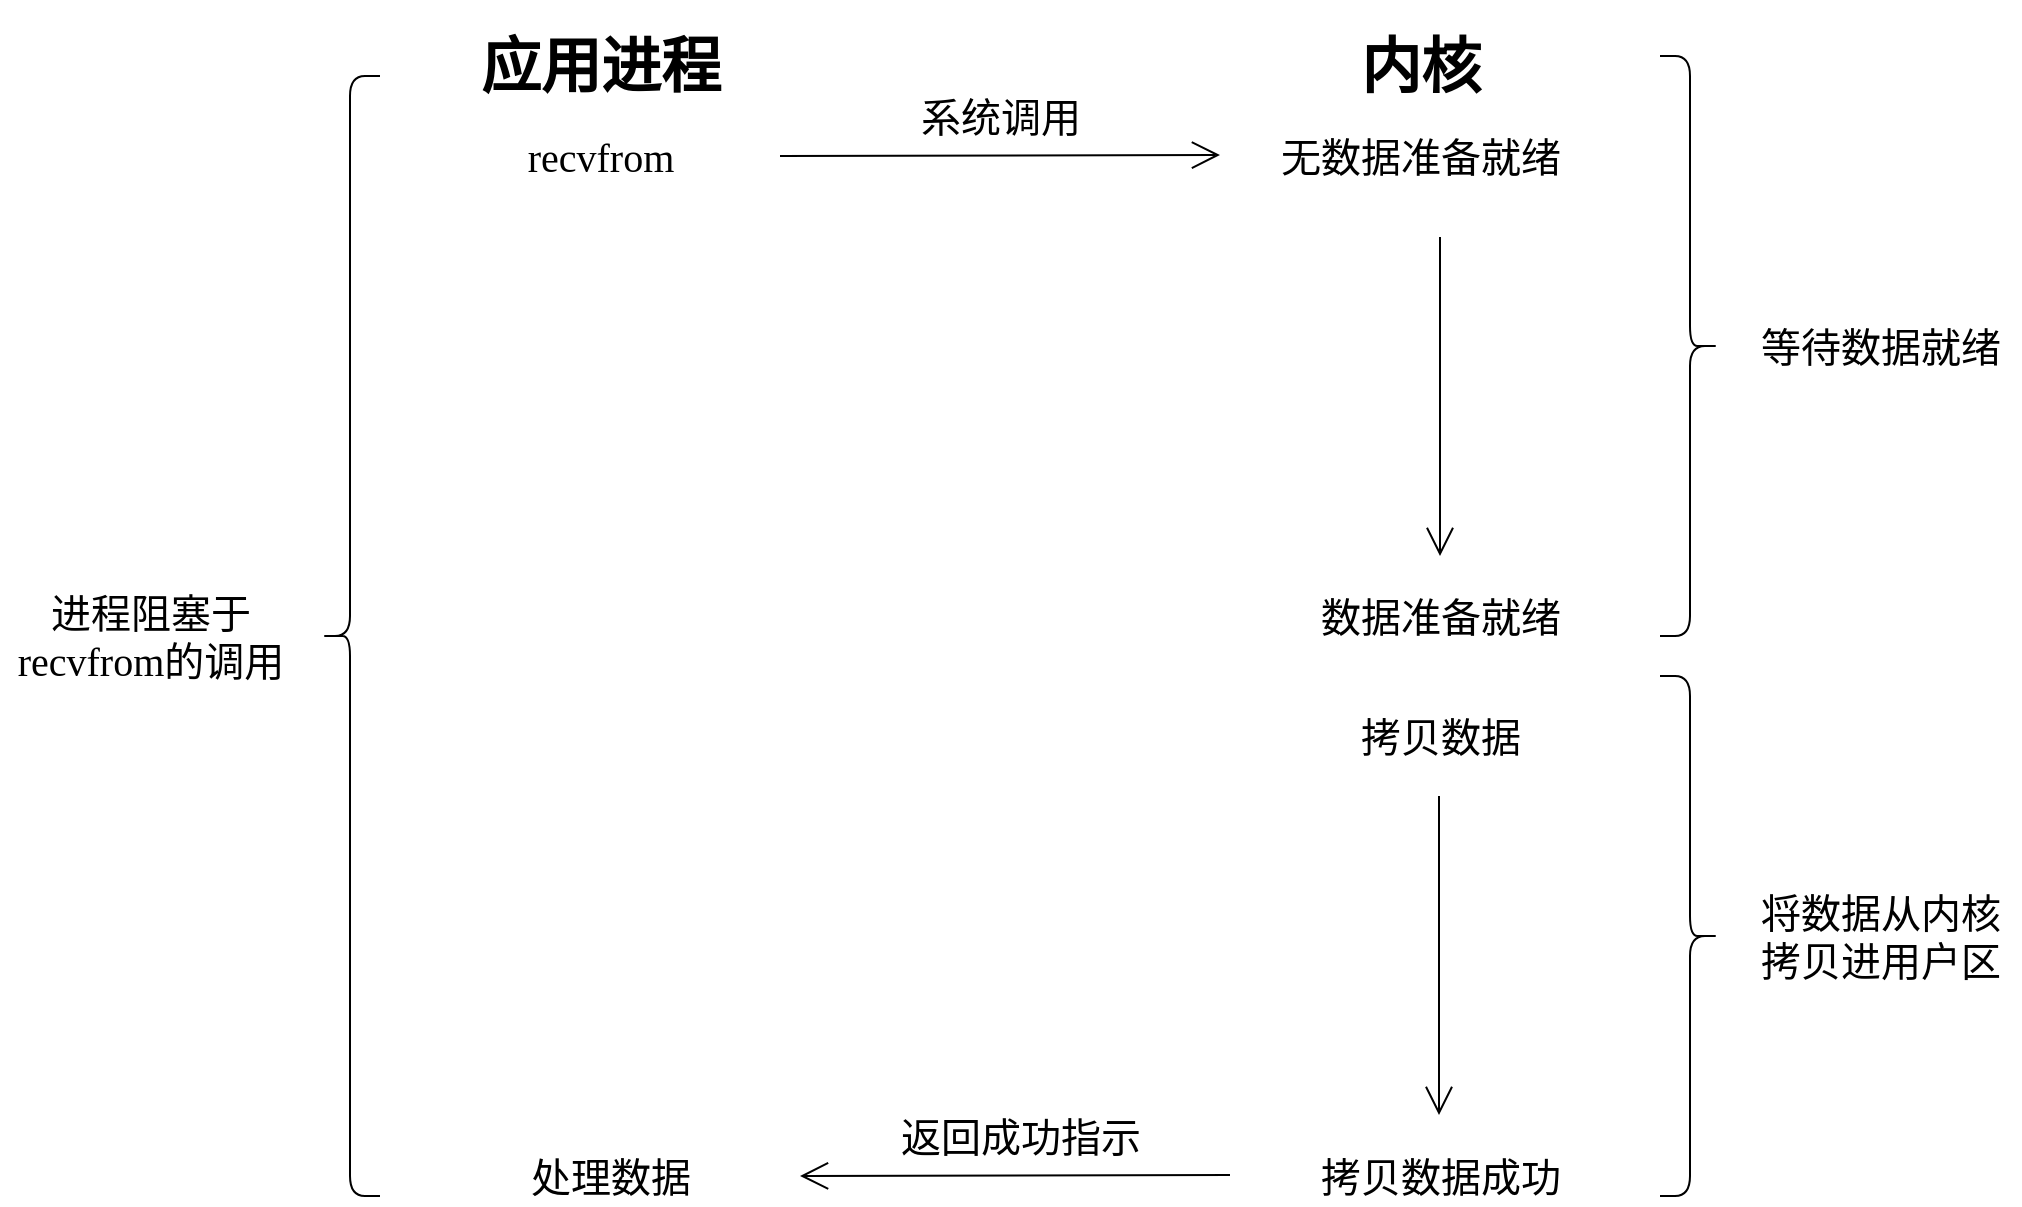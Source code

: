 <mxfile version="13.9.9" type="device" pages="5"><diagram id="jtpqrUD1HggnhHm4h_wt" name="第 1 页"><mxGraphModel dx="1278" dy="651" grid="1" gridSize="10" guides="1" tooltips="1" connect="1" arrows="1" fold="1" page="0" pageScale="1" pageWidth="1200" pageHeight="1600" math="0" shadow="0"><root><mxCell id="0"/><mxCell id="1" parent="0"/><mxCell id="LdvACPPEycR8RasRTcdb-3" value="&lt;h2&gt;&lt;font size=&quot;1&quot;&gt;&lt;b style=&quot;font-size: 30px&quot;&gt;应用进程&lt;/b&gt;&lt;/font&gt;&lt;/h2&gt;" style="text;html=1;align=center;verticalAlign=middle;resizable=0;points=[];autosize=1;fontFamily=Garamond;" vertex="1" parent="1"><mxGeometry x="280" y="170" width="140" height="50" as="geometry"/></mxCell><mxCell id="LdvACPPEycR8RasRTcdb-4" value="&lt;font style=&quot;font-size: 20px&quot;&gt;recvfrom&lt;/font&gt;" style="text;html=1;align=center;verticalAlign=middle;resizable=0;points=[];autosize=1;fontFamily=Garamond;fontColor=#000000;" vertex="1" parent="1"><mxGeometry x="305" y="230" width="90" height="20" as="geometry"/></mxCell><mxCell id="LdvACPPEycR8RasRTcdb-6" value="" style="endArrow=open;endFill=1;endSize=12;html=1;fontFamily=Garamond;fontColor=#000000;" edge="1" parent="1"><mxGeometry width="160" relative="1" as="geometry"><mxPoint x="440" y="240" as="sourcePoint"/><mxPoint x="660" y="239.5" as="targetPoint"/></mxGeometry></mxCell><mxCell id="LdvACPPEycR8RasRTcdb-8" value="&lt;span style=&quot;font-size: 20px&quot;&gt;系统调用&lt;/span&gt;" style="text;html=1;align=center;verticalAlign=middle;resizable=0;points=[];autosize=1;fontFamily=Garamond;fontColor=#000000;" vertex="1" parent="1"><mxGeometry x="500" y="210" width="100" height="20" as="geometry"/></mxCell><mxCell id="LdvACPPEycR8RasRTcdb-9" value="&lt;h2&gt;&lt;font size=&quot;1&quot;&gt;&lt;b style=&quot;font-size: 30px&quot;&gt;内核&lt;/b&gt;&lt;/font&gt;&lt;/h2&gt;" style="text;html=1;align=center;verticalAlign=middle;resizable=0;points=[];autosize=1;fontFamily=Garamond;" vertex="1" parent="1"><mxGeometry x="720" y="170" width="80" height="50" as="geometry"/></mxCell><mxCell id="LdvACPPEycR8RasRTcdb-10" value="&lt;font style=&quot;font-size: 20px&quot;&gt;无数据准备就绪&lt;/font&gt;" style="text;html=1;align=center;verticalAlign=middle;resizable=0;points=[];autosize=1;fontFamily=Garamond;fontColor=#000000;" vertex="1" parent="1"><mxGeometry x="680" y="230" width="160" height="20" as="geometry"/></mxCell><mxCell id="LdvACPPEycR8RasRTcdb-11" value="" style="endArrow=open;endFill=1;endSize=12;html=1;fontFamily=Garamond;fontColor=#000000;" edge="1" parent="1"><mxGeometry width="160" relative="1" as="geometry"><mxPoint x="770" y="280.5" as="sourcePoint"/><mxPoint x="770" y="440" as="targetPoint"/></mxGeometry></mxCell><mxCell id="LdvACPPEycR8RasRTcdb-12" value="&lt;font style=&quot;font-size: 20px&quot;&gt;数据准备就绪&lt;/font&gt;" style="text;html=1;align=center;verticalAlign=middle;resizable=0;points=[];autosize=1;fontFamily=Garamond;fontColor=#000000;" vertex="1" parent="1"><mxGeometry x="700" y="460" width="140" height="20" as="geometry"/></mxCell><mxCell id="LdvACPPEycR8RasRTcdb-31" value="" style="shape=curlyBracket;whiteSpace=wrap;html=1;rounded=1;fontFamily=Garamond;fontColor=#000000;direction=west;" vertex="1" parent="1"><mxGeometry x="880" y="190" width="30" height="290" as="geometry"/></mxCell><mxCell id="LdvACPPEycR8RasRTcdb-32" value="&lt;font style=&quot;font-size: 20px&quot;&gt;等待数据就绪&lt;/font&gt;" style="text;html=1;align=center;verticalAlign=middle;resizable=0;points=[];autosize=1;fontFamily=Garamond;fontColor=#000000;" vertex="1" parent="1"><mxGeometry x="920" y="325" width="140" height="20" as="geometry"/></mxCell><mxCell id="LdvACPPEycR8RasRTcdb-33" value="&lt;font style=&quot;font-size: 20px&quot;&gt;拷贝数据&lt;/font&gt;" style="text;html=1;align=center;verticalAlign=middle;resizable=0;points=[];autosize=1;fontFamily=Garamond;fontColor=#000000;" vertex="1" parent="1"><mxGeometry x="720" y="520" width="100" height="20" as="geometry"/></mxCell><mxCell id="LdvACPPEycR8RasRTcdb-34" value="" style="endArrow=open;endFill=1;endSize=12;html=1;fontFamily=Garamond;fontColor=#000000;" edge="1" parent="1"><mxGeometry width="160" relative="1" as="geometry"><mxPoint x="769.5" y="560" as="sourcePoint"/><mxPoint x="769.5" y="719.5" as="targetPoint"/></mxGeometry></mxCell><mxCell id="LdvACPPEycR8RasRTcdb-35" value="&lt;font style=&quot;font-size: 20px&quot;&gt;拷贝数据成功&lt;/font&gt;" style="text;html=1;align=center;verticalAlign=middle;resizable=0;points=[];autosize=1;fontFamily=Garamond;fontColor=#000000;" vertex="1" parent="1"><mxGeometry x="700" y="740" width="140" height="20" as="geometry"/></mxCell><mxCell id="LdvACPPEycR8RasRTcdb-36" value="" style="endArrow=open;endFill=1;endSize=12;html=1;fontFamily=Garamond;fontColor=#000000;" edge="1" parent="1"><mxGeometry width="160" relative="1" as="geometry"><mxPoint x="665" y="749.5" as="sourcePoint"/><mxPoint x="450" y="750" as="targetPoint"/></mxGeometry></mxCell><mxCell id="LdvACPPEycR8RasRTcdb-37" value="&lt;span style=&quot;font-size: 20px&quot;&gt;返回成功指示&lt;/span&gt;" style="text;html=1;align=center;verticalAlign=middle;resizable=0;points=[];autosize=1;fontFamily=Garamond;fontColor=#000000;" vertex="1" parent="1"><mxGeometry x="490" y="720" width="140" height="20" as="geometry"/></mxCell><mxCell id="LdvACPPEycR8RasRTcdb-38" value="&lt;font style=&quot;font-size: 20px&quot;&gt;处理数据&lt;/font&gt;" style="text;html=1;align=center;verticalAlign=middle;resizable=0;points=[];autosize=1;fontFamily=Garamond;fontColor=#000000;" vertex="1" parent="1"><mxGeometry x="305" y="740" width="100" height="20" as="geometry"/></mxCell><mxCell id="LdvACPPEycR8RasRTcdb-39" value="" style="shape=curlyBracket;whiteSpace=wrap;html=1;rounded=1;fontFamily=Garamond;fontColor=#000000;direction=west;" vertex="1" parent="1"><mxGeometry x="880" y="500" width="30" height="260" as="geometry"/></mxCell><mxCell id="LdvACPPEycR8RasRTcdb-40" value="&lt;font style=&quot;font-size: 20px&quot;&gt;将数据从内核&lt;br&gt;拷贝进用户区&lt;/font&gt;" style="text;html=1;align=center;verticalAlign=middle;resizable=0;points=[];autosize=1;fontFamily=Garamond;fontColor=#000000;" vertex="1" parent="1"><mxGeometry x="920" y="610" width="140" height="40" as="geometry"/></mxCell><mxCell id="LdvACPPEycR8RasRTcdb-41" value="" style="shape=curlyBracket;whiteSpace=wrap;html=1;rounded=1;fontFamily=Garamond;fontColor=#000000;" vertex="1" parent="1"><mxGeometry x="210" y="200" width="30" height="560" as="geometry"/></mxCell><mxCell id="LdvACPPEycR8RasRTcdb-42" value="&lt;font style=&quot;font-size: 20px&quot;&gt;进程阻塞于&lt;br&gt;recvfrom的调用&lt;br&gt;&lt;/font&gt;" style="text;html=1;align=center;verticalAlign=middle;resizable=0;points=[];autosize=1;fontFamily=Garamond;fontColor=#000000;" vertex="1" parent="1"><mxGeometry x="50" y="460" width="150" height="40" as="geometry"/></mxCell></root></mxGraphModel></diagram><diagram id="EkzrOgSRvhDPzU_cOArK" name="第 2 页"><mxGraphModel dx="1278" dy="651" grid="1" gridSize="10" guides="1" tooltips="1" connect="1" arrows="1" fold="1" page="1" pageScale="1" pageWidth="1200" pageHeight="1600" math="0" shadow="0"><root><mxCell id="-30bL4hwRhxx4De-eUiI-0"/><mxCell id="-30bL4hwRhxx4De-eUiI-1" parent="-30bL4hwRhxx4De-eUiI-0"/><mxCell id="fvc-9-zNUxLkb0udnkvf-0" value="&lt;h2&gt;&lt;font size=&quot;1&quot;&gt;&lt;b style=&quot;font-size: 30px&quot;&gt;应用进程&lt;/b&gt;&lt;/font&gt;&lt;/h2&gt;" style="text;html=1;align=center;verticalAlign=middle;resizable=0;points=[];autosize=1;fontFamily=Garamond;" vertex="1" parent="-30bL4hwRhxx4De-eUiI-1"><mxGeometry x="355" y="50" width="140" height="50" as="geometry"/></mxCell><mxCell id="fvc-9-zNUxLkb0udnkvf-1" value="&lt;font style=&quot;font-size: 20px&quot;&gt;recvfrom&lt;/font&gt;" style="text;html=1;align=center;verticalAlign=middle;resizable=0;points=[];autosize=1;fontFamily=Garamond;fontColor=#000000;" vertex="1" parent="-30bL4hwRhxx4De-eUiI-1"><mxGeometry x="370" y="110" width="90" height="20" as="geometry"/></mxCell><mxCell id="fvc-9-zNUxLkb0udnkvf-2" value="" style="endArrow=open;endFill=1;endSize=12;html=1;fontFamily=Garamond;fontColor=#000000;" edge="1" parent="-30bL4hwRhxx4De-eUiI-1"><mxGeometry width="160" relative="1" as="geometry"><mxPoint x="510" y="130" as="sourcePoint"/><mxPoint x="730" y="129.5" as="targetPoint"/></mxGeometry></mxCell><mxCell id="fvc-9-zNUxLkb0udnkvf-3" value="&lt;span style=&quot;font-size: 20px&quot;&gt;系统调用&lt;/span&gt;" style="text;html=1;align=center;verticalAlign=middle;resizable=0;points=[];autosize=1;fontFamily=Garamond;fontColor=#000000;" vertex="1" parent="-30bL4hwRhxx4De-eUiI-1"><mxGeometry x="570" y="100" width="100" height="20" as="geometry"/></mxCell><mxCell id="fvc-9-zNUxLkb0udnkvf-4" value="&lt;h2&gt;&lt;font size=&quot;1&quot;&gt;&lt;b style=&quot;font-size: 30px&quot;&gt;内核&lt;/b&gt;&lt;/font&gt;&lt;/h2&gt;" style="text;html=1;align=center;verticalAlign=middle;resizable=0;points=[];autosize=1;fontFamily=Garamond;" vertex="1" parent="-30bL4hwRhxx4De-eUiI-1"><mxGeometry x="790" y="60" width="80" height="50" as="geometry"/></mxCell><mxCell id="fvc-9-zNUxLkb0udnkvf-5" value="&lt;font style=&quot;font-size: 20px&quot;&gt;无数据准备就绪&lt;/font&gt;" style="text;html=1;align=center;verticalAlign=middle;resizable=0;points=[];autosize=1;fontFamily=Garamond;fontColor=#000000;" vertex="1" parent="-30bL4hwRhxx4De-eUiI-1"><mxGeometry x="750" y="120" width="160" height="20" as="geometry"/></mxCell><mxCell id="fvc-9-zNUxLkb0udnkvf-8" value="" style="shape=curlyBracket;whiteSpace=wrap;html=1;rounded=1;fontFamily=Garamond;fontColor=#000000;direction=west;" vertex="1" parent="-30bL4hwRhxx4De-eUiI-1"><mxGeometry x="950" y="80" width="30" height="360" as="geometry"/></mxCell><mxCell id="fvc-9-zNUxLkb0udnkvf-9" value="&lt;font style=&quot;font-size: 20px&quot;&gt;等待数据就绪&lt;/font&gt;" style="text;html=1;align=center;verticalAlign=middle;resizable=0;points=[];autosize=1;fontFamily=Garamond;fontColor=#000000;" vertex="1" parent="-30bL4hwRhxx4De-eUiI-1"><mxGeometry x="990" y="250" width="140" height="20" as="geometry"/></mxCell><mxCell id="fvc-9-zNUxLkb0udnkvf-15" value="&lt;font style=&quot;font-size: 20px&quot;&gt;处理数据&lt;/font&gt;" style="text;html=1;align=center;verticalAlign=middle;resizable=0;points=[];autosize=1;fontFamily=Garamond;fontColor=#000000;" vertex="1" parent="-30bL4hwRhxx4De-eUiI-1"><mxGeometry x="365" y="620" width="100" height="20" as="geometry"/></mxCell><mxCell id="fvc-9-zNUxLkb0udnkvf-18" value="" style="shape=curlyBracket;whiteSpace=wrap;html=1;rounded=1;fontFamily=Garamond;fontColor=#000000;" vertex="1" parent="-30bL4hwRhxx4De-eUiI-1"><mxGeometry x="280" y="90" width="30" height="550" as="geometry"/></mxCell><mxCell id="fvc-9-zNUxLkb0udnkvf-19" value="&lt;font style=&quot;font-size: 20px&quot;&gt;进程反复调用&lt;br&gt;recvfrom，&lt;br&gt;等待返回成功指示&lt;br&gt;（轮询）&lt;br&gt;&lt;/font&gt;" style="text;html=1;align=center;verticalAlign=middle;resizable=0;points=[];autosize=1;fontFamily=Garamond;fontColor=#000000;" vertex="1" parent="-30bL4hwRhxx4De-eUiI-1"><mxGeometry x="100" y="325" width="180" height="70" as="geometry"/></mxCell><mxCell id="fvc-9-zNUxLkb0udnkvf-20" value="" style="endArrow=open;endFill=1;endSize=12;html=1;fontFamily=Garamond;fontColor=#000000;" edge="1" parent="-30bL4hwRhxx4De-eUiI-1"><mxGeometry width="160" relative="1" as="geometry"><mxPoint x="727.5" y="179.5" as="sourcePoint"/><mxPoint x="512.5" y="180" as="targetPoint"/></mxGeometry></mxCell><mxCell id="fvc-9-zNUxLkb0udnkvf-21" value="&lt;span style=&quot;font-size: 20px&quot;&gt;EWOULDBLOCK&lt;/span&gt;" style="text;html=1;align=center;verticalAlign=middle;resizable=0;points=[];autosize=1;fontFamily=Garamond;fontColor=#000000;" vertex="1" parent="-30bL4hwRhxx4De-eUiI-1"><mxGeometry x="537.5" y="150" width="170" height="20" as="geometry"/></mxCell><mxCell id="fvc-9-zNUxLkb0udnkvf-23" value="&lt;font style=&quot;font-size: 20px&quot;&gt;recvfrom&lt;/font&gt;" style="text;html=1;align=center;verticalAlign=middle;resizable=0;points=[];autosize=1;fontFamily=Garamond;fontColor=#000000;" vertex="1" parent="-30bL4hwRhxx4De-eUiI-1"><mxGeometry x="370" y="220" width="90" height="20" as="geometry"/></mxCell><mxCell id="fvc-9-zNUxLkb0udnkvf-24" value="" style="endArrow=open;endFill=1;endSize=12;html=1;fontFamily=Garamond;fontColor=#000000;" edge="1" parent="-30bL4hwRhxx4De-eUiI-1"><mxGeometry width="160" relative="1" as="geometry"><mxPoint x="505" y="230" as="sourcePoint"/><mxPoint x="725" y="229.5" as="targetPoint"/></mxGeometry></mxCell><mxCell id="fvc-9-zNUxLkb0udnkvf-25" value="&lt;span style=&quot;font-size: 20px&quot;&gt;系统调用&lt;/span&gt;" style="text;html=1;align=center;verticalAlign=middle;resizable=0;points=[];autosize=1;fontFamily=Garamond;fontColor=#000000;" vertex="1" parent="-30bL4hwRhxx4De-eUiI-1"><mxGeometry x="565" y="200" width="100" height="20" as="geometry"/></mxCell><mxCell id="fvc-9-zNUxLkb0udnkvf-27" value="&lt;font style=&quot;font-size: 20px&quot;&gt;无数据准备就绪&lt;/font&gt;" style="text;html=1;align=center;verticalAlign=middle;resizable=0;points=[];autosize=1;fontFamily=Garamond;fontColor=#000000;" vertex="1" parent="-30bL4hwRhxx4De-eUiI-1"><mxGeometry x="750" y="220" width="160" height="20" as="geometry"/></mxCell><mxCell id="fvc-9-zNUxLkb0udnkvf-28" value="" style="endArrow=open;endFill=1;endSize=12;html=1;fontFamily=Garamond;fontColor=#000000;" edge="1" parent="-30bL4hwRhxx4De-eUiI-1"><mxGeometry width="160" relative="1" as="geometry"><mxPoint x="722.5" y="279.5" as="sourcePoint"/><mxPoint x="507.5" y="280" as="targetPoint"/></mxGeometry></mxCell><mxCell id="fvc-9-zNUxLkb0udnkvf-29" value="&lt;span style=&quot;font-size: 20px&quot;&gt;EWOULDBLOCK&lt;/span&gt;" style="text;html=1;align=center;verticalAlign=middle;resizable=0;points=[];autosize=1;fontFamily=Garamond;fontColor=#000000;" vertex="1" parent="-30bL4hwRhxx4De-eUiI-1"><mxGeometry x="532.5" y="250" width="170" height="20" as="geometry"/></mxCell><mxCell id="fvc-9-zNUxLkb0udnkvf-30" value="&lt;font style=&quot;font-size: 20px&quot;&gt;recvfrom&lt;/font&gt;" style="text;html=1;align=center;verticalAlign=middle;resizable=0;points=[];autosize=1;fontFamily=Garamond;fontColor=#000000;" vertex="1" parent="-30bL4hwRhxx4De-eUiI-1"><mxGeometry x="370" y="309.5" width="90" height="20" as="geometry"/></mxCell><mxCell id="fvc-9-zNUxLkb0udnkvf-31" value="" style="endArrow=open;endFill=1;endSize=12;html=1;fontFamily=Garamond;fontColor=#000000;" edge="1" parent="-30bL4hwRhxx4De-eUiI-1"><mxGeometry width="160" relative="1" as="geometry"><mxPoint x="505" y="319.5" as="sourcePoint"/><mxPoint x="725" y="319" as="targetPoint"/></mxGeometry></mxCell><mxCell id="fvc-9-zNUxLkb0udnkvf-32" value="&lt;span style=&quot;font-size: 20px&quot;&gt;系统调用&lt;/span&gt;" style="text;html=1;align=center;verticalAlign=middle;resizable=0;points=[];autosize=1;fontFamily=Garamond;fontColor=#000000;" vertex="1" parent="-30bL4hwRhxx4De-eUiI-1"><mxGeometry x="565" y="289.5" width="100" height="20" as="geometry"/></mxCell><mxCell id="fvc-9-zNUxLkb0udnkvf-33" value="&lt;font style=&quot;font-size: 20px&quot;&gt;无数据准备就绪&lt;/font&gt;" style="text;html=1;align=center;verticalAlign=middle;resizable=0;points=[];autosize=1;fontFamily=Garamond;fontColor=#000000;" vertex="1" parent="-30bL4hwRhxx4De-eUiI-1"><mxGeometry x="750" y="309.5" width="160" height="20" as="geometry"/></mxCell><mxCell id="fvc-9-zNUxLkb0udnkvf-34" value="" style="endArrow=open;endFill=1;endSize=12;html=1;fontFamily=Garamond;fontColor=#000000;" edge="1" parent="-30bL4hwRhxx4De-eUiI-1"><mxGeometry width="160" relative="1" as="geometry"><mxPoint x="722.5" y="369" as="sourcePoint"/><mxPoint x="507.5" y="369.5" as="targetPoint"/></mxGeometry></mxCell><mxCell id="fvc-9-zNUxLkb0udnkvf-35" value="&lt;span style=&quot;font-size: 20px&quot;&gt;EWOULDBLOCK&lt;/span&gt;" style="text;html=1;align=center;verticalAlign=middle;resizable=0;points=[];autosize=1;fontFamily=Garamond;fontColor=#000000;" vertex="1" parent="-30bL4hwRhxx4De-eUiI-1"><mxGeometry x="532.5" y="339.5" width="170" height="20" as="geometry"/></mxCell><mxCell id="fvc-9-zNUxLkb0udnkvf-36" value="&lt;font style=&quot;font-size: 20px&quot;&gt;recvfrom&lt;/font&gt;" style="text;html=1;align=center;verticalAlign=middle;resizable=0;points=[];autosize=1;fontFamily=Garamond;fontColor=#000000;" vertex="1" parent="-30bL4hwRhxx4De-eUiI-1"><mxGeometry x="370" y="410" width="90" height="20" as="geometry"/></mxCell><mxCell id="fvc-9-zNUxLkb0udnkvf-37" value="" style="endArrow=open;endFill=1;endSize=12;html=1;fontFamily=Garamond;fontColor=#000000;" edge="1" parent="-30bL4hwRhxx4De-eUiI-1"><mxGeometry width="160" relative="1" as="geometry"><mxPoint x="505" y="420" as="sourcePoint"/><mxPoint x="725" y="419.5" as="targetPoint"/></mxGeometry></mxCell><mxCell id="fvc-9-zNUxLkb0udnkvf-38" value="&lt;span style=&quot;font-size: 20px&quot;&gt;系统调用&lt;/span&gt;" style="text;html=1;align=center;verticalAlign=middle;resizable=0;points=[];autosize=1;fontFamily=Garamond;fontColor=#000000;" vertex="1" parent="-30bL4hwRhxx4De-eUiI-1"><mxGeometry x="565" y="390" width="100" height="20" as="geometry"/></mxCell><mxCell id="fvc-9-zNUxLkb0udnkvf-39" value="&lt;span style=&quot;font-size: 20px&quot;&gt;数据准备就绪&lt;/span&gt;" style="text;html=1;align=center;verticalAlign=middle;resizable=0;points=[];autosize=1;fontFamily=Garamond;fontColor=#000000;" vertex="1" parent="-30bL4hwRhxx4De-eUiI-1"><mxGeometry x="760" y="410" width="140" height="20" as="geometry"/></mxCell><mxCell id="Uq-vbZ81CxZesdjMyPDZ-0" value="&lt;span style=&quot;font-size: 20px&quot;&gt;拷贝数据&lt;/span&gt;" style="text;html=1;align=center;verticalAlign=middle;resizable=0;points=[];autosize=1;fontFamily=Garamond;fontColor=#000000;" vertex="1" parent="-30bL4hwRhxx4De-eUiI-1"><mxGeometry x="780" y="490" width="100" height="20" as="geometry"/></mxCell><mxCell id="48hTaQUFFQzmYntV0UPl-0" value="" style="endArrow=open;endFill=1;endSize=12;html=1;fontFamily=Garamond;fontColor=#000000;" edge="1" parent="-30bL4hwRhxx4De-eUiI-1"><mxGeometry width="160" relative="1" as="geometry"><mxPoint x="829.5" y="520" as="sourcePoint"/><mxPoint x="830" y="600" as="targetPoint"/></mxGeometry></mxCell><mxCell id="48hTaQUFFQzmYntV0UPl-1" value="&lt;span style=&quot;font-size: 20px&quot;&gt;拷贝完成&lt;/span&gt;" style="text;html=1;align=center;verticalAlign=middle;resizable=0;points=[];autosize=1;fontFamily=Garamond;fontColor=#000000;" vertex="1" parent="-30bL4hwRhxx4De-eUiI-1"><mxGeometry x="770" y="620" width="100" height="20" as="geometry"/></mxCell><mxCell id="48hTaQUFFQzmYntV0UPl-2" value="" style="endArrow=open;endFill=1;endSize=12;html=1;fontFamily=Garamond;fontColor=#000000;" edge="1" parent="-30bL4hwRhxx4De-eUiI-1"><mxGeometry width="160" relative="1" as="geometry"><mxPoint x="727.5" y="630" as="sourcePoint"/><mxPoint x="510" y="631" as="targetPoint"/></mxGeometry></mxCell><mxCell id="EpFiHpSRUNuQDrX6Le40-0" value="&lt;span style=&quot;font-size: 20px&quot;&gt;返回成功指示&lt;/span&gt;" style="text;html=1;align=center;verticalAlign=middle;resizable=0;points=[];autosize=1;fontFamily=Garamond;fontColor=#000000;" vertex="1" parent="-30bL4hwRhxx4De-eUiI-1"><mxGeometry x="552.5" y="600" width="140" height="20" as="geometry"/></mxCell><mxCell id="EpFiHpSRUNuQDrX6Le40-1" value="" style="shape=curlyBracket;whiteSpace=wrap;html=1;rounded=1;fontFamily=Garamond;fontColor=#000000;direction=west;" vertex="1" parent="-30bL4hwRhxx4De-eUiI-1"><mxGeometry x="950" y="480" width="30" height="160" as="geometry"/></mxCell><mxCell id="6TrtqPXp85EJw2FnAwLS-0" value="&lt;font style=&quot;font-size: 20px&quot;&gt;将数据从内核&lt;br&gt;拷贝进用户区&lt;/font&gt;" style="text;html=1;align=center;verticalAlign=middle;resizable=0;points=[];autosize=1;fontFamily=Garamond;fontColor=#000000;" vertex="1" parent="-30bL4hwRhxx4De-eUiI-1"><mxGeometry x="980" y="550" width="140" height="40" as="geometry"/></mxCell></root></mxGraphModel></diagram><diagram id="oIOtylzbQWr-feTuoZh5" name="第 3 页"><mxGraphModel dx="1278" dy="651" grid="1" gridSize="10" guides="1" tooltips="1" connect="1" arrows="1" fold="1" page="1" pageScale="1" pageWidth="1200" pageHeight="1600" math="0" shadow="0"><root><mxCell id="USjQr-1CIcLqpS-wqq5D-0"/><mxCell id="USjQr-1CIcLqpS-wqq5D-1" parent="USjQr-1CIcLqpS-wqq5D-0"/><mxCell id="uP9Rb7BZN3U1R80GGGin-0" value="&lt;h2&gt;&lt;font size=&quot;1&quot;&gt;&lt;b style=&quot;font-size: 30px&quot;&gt;应用进程&lt;/b&gt;&lt;/font&gt;&lt;/h2&gt;" style="text;html=1;align=center;verticalAlign=middle;resizable=0;points=[];autosize=1;fontFamily=Garamond;" vertex="1" parent="USjQr-1CIcLqpS-wqq5D-1"><mxGeometry x="350" y="140" width="140" height="50" as="geometry"/></mxCell><mxCell id="uP9Rb7BZN3U1R80GGGin-1" value="&lt;span style=&quot;font-size: 20px&quot;&gt;建立SIGIO&lt;br&gt;信号处理函数&lt;/span&gt;" style="text;html=1;align=center;verticalAlign=middle;resizable=0;points=[];autosize=1;fontFamily=Garamond;fontColor=#000000;" vertex="1" parent="USjQr-1CIcLqpS-wqq5D-1"><mxGeometry x="350" y="200" width="140" height="40" as="geometry"/></mxCell><mxCell id="uP9Rb7BZN3U1R80GGGin-2" value="" style="endArrow=open;endFill=1;endSize=12;html=1;fontFamily=Garamond;fontColor=#000000;" edge="1" parent="USjQr-1CIcLqpS-wqq5D-1"><mxGeometry width="160" relative="1" as="geometry"><mxPoint x="510" y="210" as="sourcePoint"/><mxPoint x="730" y="209.5" as="targetPoint"/></mxGeometry></mxCell><mxCell id="uP9Rb7BZN3U1R80GGGin-3" value="&lt;span style=&quot;font-size: 20px&quot;&gt;系统调用sigaction&lt;/span&gt;" style="text;html=1;align=center;verticalAlign=middle;resizable=0;points=[];autosize=1;fontFamily=Garamond;fontColor=#000000;" vertex="1" parent="USjQr-1CIcLqpS-wqq5D-1"><mxGeometry x="540" y="180" width="160" height="20" as="geometry"/></mxCell><mxCell id="uP9Rb7BZN3U1R80GGGin-4" value="&lt;h2&gt;&lt;font size=&quot;1&quot;&gt;&lt;b style=&quot;font-size: 30px&quot;&gt;内核&lt;/b&gt;&lt;/font&gt;&lt;/h2&gt;" style="text;html=1;align=center;verticalAlign=middle;resizable=0;points=[];autosize=1;fontFamily=Garamond;" vertex="1" parent="USjQr-1CIcLqpS-wqq5D-1"><mxGeometry x="790" y="140" width="80" height="50" as="geometry"/></mxCell><mxCell id="uP9Rb7BZN3U1R80GGGin-7" value="&lt;font style=&quot;font-size: 20px&quot;&gt;数据准备就绪&lt;/font&gt;" style="text;html=1;align=center;verticalAlign=middle;resizable=0;points=[];autosize=1;fontFamily=Garamond;fontColor=#000000;" vertex="1" parent="USjQr-1CIcLqpS-wqq5D-1"><mxGeometry x="770" y="430" width="140" height="20" as="geometry"/></mxCell><mxCell id="uP9Rb7BZN3U1R80GGGin-8" value="" style="shape=curlyBracket;whiteSpace=wrap;html=1;rounded=1;fontFamily=Garamond;fontColor=#000000;direction=west;" vertex="1" parent="USjQr-1CIcLqpS-wqq5D-1"><mxGeometry x="950" y="160" width="30" height="280" as="geometry"/></mxCell><mxCell id="uP9Rb7BZN3U1R80GGGin-9" value="&lt;font style=&quot;font-size: 20px&quot;&gt;等待数据就绪&lt;/font&gt;" style="text;html=1;align=center;verticalAlign=middle;resizable=0;points=[];autosize=1;fontFamily=Garamond;fontColor=#000000;" vertex="1" parent="USjQr-1CIcLqpS-wqq5D-1"><mxGeometry x="990" y="295" width="140" height="20" as="geometry"/></mxCell><mxCell id="uP9Rb7BZN3U1R80GGGin-10" value="&lt;font style=&quot;font-size: 20px&quot;&gt;拷贝数据&lt;/font&gt;" style="text;html=1;align=center;verticalAlign=middle;resizable=0;points=[];autosize=1;fontFamily=Garamond;fontColor=#000000;" vertex="1" parent="USjQr-1CIcLqpS-wqq5D-1"><mxGeometry x="790" y="490" width="100" height="20" as="geometry"/></mxCell><mxCell id="uP9Rb7BZN3U1R80GGGin-11" value="" style="endArrow=open;endFill=1;endSize=12;html=1;fontFamily=Garamond;fontColor=#000000;" edge="1" parent="USjQr-1CIcLqpS-wqq5D-1"><mxGeometry width="160" relative="1" as="geometry"><mxPoint x="839.5" y="530" as="sourcePoint"/><mxPoint x="839.5" y="689.5" as="targetPoint"/></mxGeometry></mxCell><mxCell id="uP9Rb7BZN3U1R80GGGin-12" value="&lt;font style=&quot;font-size: 20px&quot;&gt;拷贝数据成功&lt;/font&gt;" style="text;html=1;align=center;verticalAlign=middle;resizable=0;points=[];autosize=1;fontFamily=Garamond;fontColor=#000000;" vertex="1" parent="USjQr-1CIcLqpS-wqq5D-1"><mxGeometry x="770" y="710" width="140" height="20" as="geometry"/></mxCell><mxCell id="uP9Rb7BZN3U1R80GGGin-13" value="" style="endArrow=open;endFill=1;endSize=12;html=1;fontFamily=Garamond;fontColor=#000000;" edge="1" parent="USjQr-1CIcLqpS-wqq5D-1"><mxGeometry width="160" relative="1" as="geometry"><mxPoint x="735" y="719.5" as="sourcePoint"/><mxPoint x="520" y="720" as="targetPoint"/></mxGeometry></mxCell><mxCell id="uP9Rb7BZN3U1R80GGGin-14" value="&lt;span style=&quot;font-size: 20px&quot;&gt;返回成功指示&lt;/span&gt;" style="text;html=1;align=center;verticalAlign=middle;resizable=0;points=[];autosize=1;fontFamily=Garamond;fontColor=#000000;" vertex="1" parent="USjQr-1CIcLqpS-wqq5D-1"><mxGeometry x="560" y="690" width="140" height="20" as="geometry"/></mxCell><mxCell id="uP9Rb7BZN3U1R80GGGin-15" value="&lt;font style=&quot;font-size: 20px&quot;&gt;处理数据&lt;/font&gt;" style="text;html=1;align=center;verticalAlign=middle;resizable=0;points=[];autosize=1;fontFamily=Garamond;fontColor=#000000;" vertex="1" parent="USjQr-1CIcLqpS-wqq5D-1"><mxGeometry x="375" y="710" width="100" height="20" as="geometry"/></mxCell><mxCell id="uP9Rb7BZN3U1R80GGGin-16" value="" style="shape=curlyBracket;whiteSpace=wrap;html=1;rounded=1;fontFamily=Garamond;fontColor=#000000;direction=west;" vertex="1" parent="USjQr-1CIcLqpS-wqq5D-1"><mxGeometry x="950" y="480" width="30" height="250" as="geometry"/></mxCell><mxCell id="uP9Rb7BZN3U1R80GGGin-17" value="&lt;font style=&quot;font-size: 20px&quot;&gt;将数据从内核&lt;br&gt;拷贝进用户区&lt;/font&gt;" style="text;html=1;align=center;verticalAlign=middle;resizable=0;points=[];autosize=1;fontFamily=Garamond;fontColor=#000000;" vertex="1" parent="USjQr-1CIcLqpS-wqq5D-1"><mxGeometry x="990" y="580" width="140" height="40" as="geometry"/></mxCell><mxCell id="uP9Rb7BZN3U1R80GGGin-19" value="&lt;font style=&quot;font-size: 20px&quot;&gt;进程继续进行&lt;br&gt;&lt;/font&gt;" style="text;html=1;align=center;verticalAlign=middle;resizable=0;points=[];autosize=1;fontFamily=Garamond;fontColor=#000000;" vertex="1" parent="USjQr-1CIcLqpS-wqq5D-1"><mxGeometry x="150" y="295" width="140" height="20" as="geometry"/></mxCell><mxCell id="hKgrmooc8fnYMcJH-UIx-0" value="" style="endArrow=open;endFill=1;endSize=12;html=1;fontFamily=Garamond;fontColor=#000000;" edge="1" parent="USjQr-1CIcLqpS-wqq5D-1"><mxGeometry width="160" relative="1" as="geometry"><mxPoint x="727.5" y="240" as="sourcePoint"/><mxPoint x="512.5" y="240.5" as="targetPoint"/></mxGeometry></mxCell><mxCell id="hKgrmooc8fnYMcJH-UIx-1" value="&lt;span style=&quot;font-size: 20px&quot;&gt;返回&lt;/span&gt;" style="text;html=1;align=center;verticalAlign=middle;resizable=0;points=[];autosize=1;fontFamily=Garamond;fontColor=#000000;" vertex="1" parent="USjQr-1CIcLqpS-wqq5D-1"><mxGeometry x="600" y="250" width="60" height="20" as="geometry"/></mxCell><mxCell id="hKgrmooc8fnYMcJH-UIx-2" value="" style="endArrow=open;endFill=1;endSize=12;html=1;fontFamily=Garamond;fontColor=#000000;" edge="1" parent="USjQr-1CIcLqpS-wqq5D-1"><mxGeometry width="160" relative="1" as="geometry"><mxPoint x="727.5" y="439.5" as="sourcePoint"/><mxPoint x="512.5" y="440" as="targetPoint"/></mxGeometry></mxCell><mxCell id="hKgrmooc8fnYMcJH-UIx-5" value="&lt;span style=&quot;font-size: 20px&quot;&gt;递交SIGIO&lt;/span&gt;" style="text;html=1;align=center;verticalAlign=middle;resizable=0;points=[];autosize=1;fontFamily=Garamond;fontColor=#000000;" vertex="1" parent="USjQr-1CIcLqpS-wqq5D-1"><mxGeometry x="565" y="410" width="110" height="20" as="geometry"/></mxCell><mxCell id="hKgrmooc8fnYMcJH-UIx-6" value="&lt;span style=&quot;font-size: 20px&quot;&gt;SIGIO&lt;br&gt;信号处理函数&lt;/span&gt;" style="text;html=1;align=center;verticalAlign=middle;resizable=0;points=[];autosize=1;fontFamily=Garamond;fontColor=#000000;" vertex="1" parent="USjQr-1CIcLqpS-wqq5D-1"><mxGeometry x="350" y="410" width="140" height="40" as="geometry"/></mxCell><mxCell id="hKgrmooc8fnYMcJH-UIx-7" value="" style="shape=curlyBracket;whiteSpace=wrap;html=1;rounded=1;fontFamily=Garamond;fontColor=#000000;" vertex="1" parent="USjQr-1CIcLqpS-wqq5D-1"><mxGeometry x="300" y="160" width="20" height="280" as="geometry"/></mxCell><mxCell id="hKgrmooc8fnYMcJH-UIx-8" value="&lt;span style=&quot;font-size: 20px&quot;&gt;recvfrom&lt;/span&gt;" style="text;html=1;align=center;verticalAlign=middle;resizable=0;points=[];autosize=1;fontFamily=Garamond;fontColor=#000000;" vertex="1" parent="USjQr-1CIcLqpS-wqq5D-1"><mxGeometry x="380" y="500" width="90" height="20" as="geometry"/></mxCell><mxCell id="hKgrmooc8fnYMcJH-UIx-9" value="" style="shape=curlyBracket;whiteSpace=wrap;html=1;rounded=1;fontFamily=Garamond;fontColor=#000000;" vertex="1" parent="USjQr-1CIcLqpS-wqq5D-1"><mxGeometry x="300" y="480" width="20" height="250" as="geometry"/></mxCell><mxCell id="hKgrmooc8fnYMcJH-UIx-10" value="&lt;font style=&quot;font-size: 20px&quot;&gt;数据拷贝到应&lt;br&gt;用缓冲区期间&lt;br&gt;阻塞等待&lt;br&gt;&lt;/font&gt;" style="text;html=1;align=left;verticalAlign=middle;resizable=0;points=[];autosize=1;fontFamily=Garamond;fontColor=#000000;" vertex="1" parent="USjQr-1CIcLqpS-wqq5D-1"><mxGeometry x="150" y="575" width="140" height="50" as="geometry"/></mxCell><mxCell id="hKgrmooc8fnYMcJH-UIx-11" value="" style="endArrow=open;endFill=1;endSize=12;html=1;fontFamily=Garamond;fontColor=#000000;" edge="1" parent="USjQr-1CIcLqpS-wqq5D-1"><mxGeometry width="160" relative="1" as="geometry"><mxPoint x="510" y="510.5" as="sourcePoint"/><mxPoint x="730" y="510" as="targetPoint"/></mxGeometry></mxCell><mxCell id="hKgrmooc8fnYMcJH-UIx-12" value="&lt;span style=&quot;font-size: 20px&quot;&gt;系统调用&lt;/span&gt;" style="text;html=1;align=center;verticalAlign=middle;resizable=0;points=[];autosize=1;fontFamily=Garamond;fontColor=#000000;" vertex="1" parent="USjQr-1CIcLqpS-wqq5D-1"><mxGeometry x="570" y="480" width="100" height="20" as="geometry"/></mxCell></root></mxGraphModel></diagram><diagram id="EM5Fpo2GyGbm2J_ouGRi" name="第 4 页"><mxGraphModel dx="1278" dy="651" grid="1" gridSize="10" guides="1" tooltips="1" connect="1" arrows="1" fold="1" page="1" pageScale="1" pageWidth="1200" pageHeight="1600" math="0" shadow="0"><root><mxCell id="zfm4eH_CZNwu9eRQt_2l-0"/><mxCell id="zfm4eH_CZNwu9eRQt_2l-1" parent="zfm4eH_CZNwu9eRQt_2l-0"/><mxCell id="wZ4JGSf96qy6DAUYY8gL-0" value="&lt;h2&gt;&lt;font size=&quot;1&quot;&gt;&lt;b style=&quot;font-size: 30px&quot;&gt;应用进程&lt;/b&gt;&lt;/font&gt;&lt;/h2&gt;" style="text;html=1;align=center;verticalAlign=middle;resizable=0;points=[];autosize=1;fontFamily=Garamond;" vertex="1" parent="zfm4eH_CZNwu9eRQt_2l-1"><mxGeometry x="230" y="80" width="140" height="50" as="geometry"/></mxCell><mxCell id="VW6EaZyp-J-GwF-lNK6O-0" value="&lt;font style=&quot;font-size: 30px&quot;&gt;select&lt;/font&gt;" style="text;html=1;align=center;verticalAlign=middle;resizable=0;points=[];autosize=1;fontFamily=Garamond;fontColor=#000000;" vertex="1" parent="zfm4eH_CZNwu9eRQt_2l-1"><mxGeometry x="260" y="160" width="80" height="20" as="geometry"/></mxCell><mxCell id="uA1659snzH7RmdlfInD5-0" value="" style="endArrow=open;endFill=1;endSize=12;html=1;fontFamily=Garamond;fontColor=#000000;" edge="1" parent="zfm4eH_CZNwu9eRQt_2l-1"><mxGeometry width="160" relative="1" as="geometry"><mxPoint x="380" y="170" as="sourcePoint"/><mxPoint x="600" y="169.5" as="targetPoint"/></mxGeometry></mxCell><mxCell id="WR46sdj_DAD0cczt4CHT-1" value="&lt;span style=&quot;font-size: 20px&quot;&gt;系统调用&lt;/span&gt;" style="text;html=1;align=center;verticalAlign=middle;resizable=0;points=[];autosize=1;fontFamily=Garamond;fontColor=#000000;" vertex="1" parent="zfm4eH_CZNwu9eRQt_2l-1"><mxGeometry x="440" y="140" width="100" height="20" as="geometry"/></mxCell><mxCell id="GLH70wTCdrGNbCUHN4yS-0" value="&lt;h2&gt;&lt;font size=&quot;1&quot;&gt;&lt;b style=&quot;font-size: 30px&quot;&gt;内核&lt;/b&gt;&lt;/font&gt;&lt;/h2&gt;" style="text;html=1;align=center;verticalAlign=middle;resizable=0;points=[];autosize=1;fontFamily=Garamond;" vertex="1" parent="zfm4eH_CZNwu9eRQt_2l-1"><mxGeometry x="680" y="80" width="80" height="50" as="geometry"/></mxCell><mxCell id="GLH70wTCdrGNbCUHN4yS-1" value="&lt;span style=&quot;font-size: 20px&quot;&gt;无数据准备就绪&lt;/span&gt;" style="text;html=1;align=center;verticalAlign=middle;resizable=0;points=[];autosize=1;fontFamily=Garamond;fontColor=#000000;" vertex="1" parent="zfm4eH_CZNwu9eRQt_2l-1"><mxGeometry x="640" y="160" width="160" height="20" as="geometry"/></mxCell><mxCell id="udIi9AkK7FmaWvAmk0ah-0" value="" style="endArrow=open;endFill=1;endSize=12;html=1;fontFamily=Garamond;fontColor=#000000;" edge="1" parent="zfm4eH_CZNwu9eRQt_2l-1"><mxGeometry width="160" relative="1" as="geometry"><mxPoint x="719.5" y="210" as="sourcePoint"/><mxPoint x="719.5" y="369.5" as="targetPoint"/></mxGeometry></mxCell><mxCell id="IEoPq6lI9mVCKuOSGQyo-0" value="&lt;span style=&quot;font-size: 20px&quot;&gt;数据准备就绪&lt;/span&gt;" style="text;html=1;align=center;verticalAlign=middle;resizable=0;points=[];autosize=1;fontFamily=Garamond;fontColor=#000000;" vertex="1" parent="zfm4eH_CZNwu9eRQt_2l-1"><mxGeometry x="650" y="380" width="140" height="20" as="geometry"/></mxCell><mxCell id="xmDoIK_-_Fm_htUxph3q-0" value="" style="endArrow=open;endFill=1;endSize=12;html=1;fontFamily=Garamond;fontColor=#000000;" edge="1" parent="zfm4eH_CZNwu9eRQt_2l-1"><mxGeometry width="160" relative="1" as="geometry"><mxPoint x="600" y="389.5" as="sourcePoint"/><mxPoint x="385" y="390" as="targetPoint"/></mxGeometry></mxCell><mxCell id="xmDoIK_-_Fm_htUxph3q-1" value="&lt;span style=&quot;font-size: 20px&quot;&gt;返回可读条件&lt;/span&gt;" style="text;html=1;align=center;verticalAlign=middle;resizable=0;points=[];autosize=1;fontFamily=Garamond;fontColor=#000000;" vertex="1" parent="zfm4eH_CZNwu9eRQt_2l-1"><mxGeometry x="430" y="360" width="140" height="20" as="geometry"/></mxCell><mxCell id="lsoPNwgUQCEWkonif0h6-0" value="" style="shape=curlyBracket;whiteSpace=wrap;html=1;rounded=1;fontFamily=Garamond;fontColor=#000000;direction=west;" vertex="1" parent="zfm4eH_CZNwu9eRQt_2l-1"><mxGeometry x="870" y="120" width="30" height="280" as="geometry"/></mxCell><mxCell id="lsoPNwgUQCEWkonif0h6-1" value="&lt;font style=&quot;font-size: 20px&quot;&gt;等待数据就绪&lt;/font&gt;" style="text;html=1;align=center;verticalAlign=middle;resizable=0;points=[];autosize=1;fontFamily=Garamond;fontColor=#000000;" vertex="1" parent="zfm4eH_CZNwu9eRQt_2l-1"><mxGeometry x="910" y="255" width="140" height="20" as="geometry"/></mxCell><mxCell id="0yXy3XF4lr7Hnx7eN_2p-0" value="&lt;div style=&quot;text-align: left&quot;&gt;&lt;span style=&quot;font-size: 20px&quot;&gt;进程受阻于select&lt;/span&gt;&lt;/div&gt;&lt;font style=&quot;font-size: 20px&quot;&gt;&lt;div style=&quot;text-align: left&quot;&gt;&lt;span&gt;调用，等待可能&lt;/span&gt;&lt;/div&gt;&lt;div style=&quot;text-align: left&quot;&gt;&lt;span&gt;多个套接字中的&lt;/span&gt;&lt;/div&gt;&lt;div style=&quot;text-align: left&quot;&gt;&lt;span&gt;任意一个变为可&lt;/span&gt;&lt;/div&gt;&lt;div style=&quot;text-align: left&quot;&gt;&lt;span&gt;读&lt;/span&gt;&lt;/div&gt;&lt;/font&gt;" style="text;html=1;align=center;verticalAlign=middle;resizable=0;points=[];autosize=1;fontFamily=Garamond;fontColor=#000000;" vertex="1" parent="zfm4eH_CZNwu9eRQt_2l-1"><mxGeometry x="10" y="225" width="160" height="80" as="geometry"/></mxCell><mxCell id="0yXy3XF4lr7Hnx7eN_2p-1" value="" style="shape=curlyBracket;whiteSpace=wrap;html=1;rounded=1;fontFamily=Garamond;fontColor=#000000;" vertex="1" parent="zfm4eH_CZNwu9eRQt_2l-1"><mxGeometry x="170" y="120" width="20" height="280" as="geometry"/></mxCell><mxCell id="0yXy3XF4lr7Hnx7eN_2p-2" value="&lt;font style=&quot;font-size: 30px&quot;&gt;recvfrom&lt;/font&gt;" style="text;html=1;align=center;verticalAlign=middle;resizable=0;points=[];autosize=1;fontFamily=Garamond;fontColor=#000000;" vertex="1" parent="zfm4eH_CZNwu9eRQt_2l-1"><mxGeometry x="240" y="470.5" width="120" height="20" as="geometry"/></mxCell><mxCell id="0yXy3XF4lr7Hnx7eN_2p-3" value="" style="endArrow=open;endFill=1;endSize=12;html=1;fontFamily=Garamond;fontColor=#000000;" edge="1" parent="zfm4eH_CZNwu9eRQt_2l-1"><mxGeometry width="160" relative="1" as="geometry"><mxPoint x="390" y="490" as="sourcePoint"/><mxPoint x="610" y="489.5" as="targetPoint"/></mxGeometry></mxCell><mxCell id="0yXy3XF4lr7Hnx7eN_2p-4" value="&lt;span style=&quot;font-size: 20px&quot;&gt;系统调用&lt;/span&gt;" style="text;html=1;align=center;verticalAlign=middle;resizable=0;points=[];autosize=1;fontFamily=Garamond;fontColor=#000000;" vertex="1" parent="zfm4eH_CZNwu9eRQt_2l-1"><mxGeometry x="450" y="460" width="100" height="20" as="geometry"/></mxCell><mxCell id="0yXy3XF4lr7Hnx7eN_2p-5" value="&lt;span style=&quot;font-size: 20px&quot;&gt;拷贝数据&lt;/span&gt;" style="text;html=1;align=center;verticalAlign=middle;resizable=0;points=[];autosize=1;fontFamily=Garamond;fontColor=#000000;" vertex="1" parent="zfm4eH_CZNwu9eRQt_2l-1"><mxGeometry x="670" y="480" width="100" height="20" as="geometry"/></mxCell><mxCell id="0yXy3XF4lr7Hnx7eN_2p-6" value="" style="endArrow=open;endFill=1;endSize=12;html=1;fontFamily=Garamond;fontColor=#000000;" edge="1" parent="zfm4eH_CZNwu9eRQt_2l-1"><mxGeometry width="160" relative="1" as="geometry"><mxPoint x="719.5" y="530.5" as="sourcePoint"/><mxPoint x="720" y="620.5" as="targetPoint"/></mxGeometry></mxCell><mxCell id="0yXy3XF4lr7Hnx7eN_2p-7" value="&lt;span style=&quot;font-size: 20px&quot;&gt;拷贝完成&lt;/span&gt;" style="text;html=1;align=center;verticalAlign=middle;resizable=0;points=[];autosize=1;fontFamily=Garamond;fontColor=#000000;" vertex="1" parent="zfm4eH_CZNwu9eRQt_2l-1"><mxGeometry x="670" y="640.5" width="100" height="20" as="geometry"/></mxCell><mxCell id="0yXy3XF4lr7Hnx7eN_2p-8" value="" style="endArrow=open;endFill=1;endSize=12;html=1;fontFamily=Garamond;fontColor=#000000;" edge="1" parent="zfm4eH_CZNwu9eRQt_2l-1"><mxGeometry width="160" relative="1" as="geometry"><mxPoint x="607.5" y="640.5" as="sourcePoint"/><mxPoint x="392.5" y="641" as="targetPoint"/></mxGeometry></mxCell><mxCell id="0yXy3XF4lr7Hnx7eN_2p-9" value="&lt;span style=&quot;font-size: 20px&quot;&gt;返回成功指示&lt;/span&gt;" style="text;html=1;align=center;verticalAlign=middle;resizable=0;points=[];autosize=1;fontFamily=Garamond;fontColor=#000000;" vertex="1" parent="zfm4eH_CZNwu9eRQt_2l-1"><mxGeometry x="430" y="610.5" width="140" height="20" as="geometry"/></mxCell><mxCell id="tdvTAfah3xRiMH-tlkeF-0" value="" style="shape=curlyBracket;whiteSpace=wrap;html=1;rounded=1;fontFamily=Garamond;fontColor=#000000;direction=west;" vertex="1" parent="zfm4eH_CZNwu9eRQt_2l-1"><mxGeometry x="870" y="470" width="30" height="190.5" as="geometry"/></mxCell><mxCell id="tdvTAfah3xRiMH-tlkeF-1" value="&lt;font style=&quot;font-size: 20px&quot;&gt;将数据从内核&lt;br&gt;拷贝进用户区&lt;/font&gt;" style="text;html=1;align=center;verticalAlign=middle;resizable=0;points=[];autosize=1;fontFamily=Garamond;fontColor=#000000;" vertex="1" parent="zfm4eH_CZNwu9eRQt_2l-1"><mxGeometry x="910" y="550.5" width="140" height="40" as="geometry"/></mxCell><mxCell id="wu4rTc82-KQDCPToflua-0" value="&lt;font style=&quot;font-size: 20px&quot;&gt;处理数据&lt;/font&gt;" style="text;html=1;align=center;verticalAlign=middle;resizable=0;points=[];autosize=1;fontFamily=Garamond;fontColor=#000000;" vertex="1" parent="zfm4eH_CZNwu9eRQt_2l-1"><mxGeometry x="250" y="630.5" width="100" height="20" as="geometry"/></mxCell><mxCell id="wu4rTc82-KQDCPToflua-2" value="" style="shape=curlyBracket;whiteSpace=wrap;html=1;rounded=1;fontFamily=Garamond;fontColor=#000000;" vertex="1" parent="zfm4eH_CZNwu9eRQt_2l-1"><mxGeometry x="180" y="470" width="20" height="180" as="geometry"/></mxCell><mxCell id="wu4rTc82-KQDCPToflua-3" value="&lt;font style=&quot;font-size: 20px&quot;&gt;数据拷贝到应&lt;br&gt;用缓冲区期间&lt;br&gt;阻塞等待&lt;br&gt;&lt;/font&gt;" style="text;html=1;align=left;verticalAlign=middle;resizable=0;points=[];autosize=1;fontFamily=Garamond;fontColor=#000000;" vertex="1" parent="zfm4eH_CZNwu9eRQt_2l-1"><mxGeometry x="40" y="550.5" width="140" height="50" as="geometry"/></mxCell></root></mxGraphModel></diagram><diagram id="TKeZ2KUgtFSOJl2IaVEM" name="第 5 页"><mxGraphModel dx="1278" dy="651" grid="1" gridSize="10" guides="1" tooltips="1" connect="1" arrows="1" fold="1" page="1" pageScale="1" pageWidth="1200" pageHeight="1600" math="0" shadow="0"><root><mxCell id="9QyodoM0c2iI4DEvHt2P-0"/><mxCell id="9QyodoM0c2iI4DEvHt2P-1" parent="9QyodoM0c2iI4DEvHt2P-0"/><mxCell id="d0JbBO-s91JfrNeUlLHo-0" value="&lt;h2&gt;&lt;font size=&quot;1&quot;&gt;&lt;b style=&quot;font-size: 30px&quot;&gt;应用进程&lt;/b&gt;&lt;/font&gt;&lt;/h2&gt;" style="text;html=1;align=center;verticalAlign=middle;resizable=0;points=[];autosize=1;fontFamily=Garamond;" vertex="1" parent="9QyodoM0c2iI4DEvHt2P-1"><mxGeometry x="230" y="80" width="140" height="50" as="geometry"/></mxCell><mxCell id="d0JbBO-s91JfrNeUlLHo-1" value="&lt;span style=&quot;font-size: 30px&quot;&gt;aio_read&lt;/span&gt;" style="text;html=1;align=center;verticalAlign=middle;resizable=0;points=[];autosize=1;fontFamily=Garamond;fontColor=#000000;" vertex="1" parent="9QyodoM0c2iI4DEvHt2P-1"><mxGeometry x="245" y="160" width="110" height="20" as="geometry"/></mxCell><mxCell id="d0JbBO-s91JfrNeUlLHo-2" value="" style="endArrow=open;endFill=1;endSize=12;html=1;fontFamily=Garamond;fontColor=#000000;" edge="1" parent="9QyodoM0c2iI4DEvHt2P-1"><mxGeometry width="160" relative="1" as="geometry"><mxPoint x="380" y="170" as="sourcePoint"/><mxPoint x="600" y="169.5" as="targetPoint"/></mxGeometry></mxCell><mxCell id="d0JbBO-s91JfrNeUlLHo-3" value="&lt;span style=&quot;font-size: 20px&quot;&gt;系统调用&lt;/span&gt;" style="text;html=1;align=center;verticalAlign=middle;resizable=0;points=[];autosize=1;fontFamily=Garamond;fontColor=#000000;" vertex="1" parent="9QyodoM0c2iI4DEvHt2P-1"><mxGeometry x="440" y="140" width="100" height="20" as="geometry"/></mxCell><mxCell id="d0JbBO-s91JfrNeUlLHo-4" value="&lt;h2&gt;&lt;font size=&quot;1&quot;&gt;&lt;b style=&quot;font-size: 30px&quot;&gt;内核&lt;/b&gt;&lt;/font&gt;&lt;/h2&gt;" style="text;html=1;align=center;verticalAlign=middle;resizable=0;points=[];autosize=1;fontFamily=Garamond;" vertex="1" parent="9QyodoM0c2iI4DEvHt2P-1"><mxGeometry x="680" y="80" width="80" height="50" as="geometry"/></mxCell><mxCell id="d0JbBO-s91JfrNeUlLHo-5" value="&lt;span style=&quot;font-size: 20px&quot;&gt;无数据准备就绪&lt;/span&gt;" style="text;html=1;align=center;verticalAlign=middle;resizable=0;points=[];autosize=1;fontFamily=Garamond;fontColor=#000000;" vertex="1" parent="9QyodoM0c2iI4DEvHt2P-1"><mxGeometry x="640" y="160" width="160" height="20" as="geometry"/></mxCell><mxCell id="d0JbBO-s91JfrNeUlLHo-6" value="" style="endArrow=open;endFill=1;endSize=12;html=1;fontFamily=Garamond;fontColor=#000000;" edge="1" parent="9QyodoM0c2iI4DEvHt2P-1"><mxGeometry width="160" relative="1" as="geometry"><mxPoint x="719.5" y="210" as="sourcePoint"/><mxPoint x="719.5" y="369.5" as="targetPoint"/></mxGeometry></mxCell><mxCell id="d0JbBO-s91JfrNeUlLHo-7" value="&lt;span style=&quot;font-size: 20px&quot;&gt;数据准备就绪&lt;/span&gt;" style="text;html=1;align=center;verticalAlign=middle;resizable=0;points=[];autosize=1;fontFamily=Garamond;fontColor=#000000;" vertex="1" parent="9QyodoM0c2iI4DEvHt2P-1"><mxGeometry x="650" y="380" width="140" height="20" as="geometry"/></mxCell><mxCell id="d0JbBO-s91JfrNeUlLHo-10" value="" style="shape=curlyBracket;whiteSpace=wrap;html=1;rounded=1;fontFamily=Garamond;fontColor=#000000;direction=west;" vertex="1" parent="9QyodoM0c2iI4DEvHt2P-1"><mxGeometry x="870" y="120" width="30" height="280" as="geometry"/></mxCell><mxCell id="d0JbBO-s91JfrNeUlLHo-11" value="&lt;font style=&quot;font-size: 20px&quot;&gt;等待数据就绪&lt;/font&gt;" style="text;html=1;align=center;verticalAlign=middle;resizable=0;points=[];autosize=1;fontFamily=Garamond;fontColor=#000000;" vertex="1" parent="9QyodoM0c2iI4DEvHt2P-1"><mxGeometry x="910" y="255" width="140" height="20" as="geometry"/></mxCell><mxCell id="d0JbBO-s91JfrNeUlLHo-12" value="" style="shape=curlyBracket;whiteSpace=wrap;html=1;rounded=1;fontFamily=Garamond;fontColor=#000000;" vertex="1" parent="9QyodoM0c2iI4DEvHt2P-1"><mxGeometry x="170" y="120" width="20" height="540" as="geometry"/></mxCell><mxCell id="d0JbBO-s91JfrNeUlLHo-16" value="&lt;span style=&quot;font-size: 20px&quot;&gt;拷贝数据&lt;/span&gt;" style="text;html=1;align=center;verticalAlign=middle;resizable=0;points=[];autosize=1;fontFamily=Garamond;fontColor=#000000;" vertex="1" parent="9QyodoM0c2iI4DEvHt2P-1"><mxGeometry x="670" y="480" width="100" height="20" as="geometry"/></mxCell><mxCell id="d0JbBO-s91JfrNeUlLHo-17" value="" style="endArrow=open;endFill=1;endSize=12;html=1;fontFamily=Garamond;fontColor=#000000;" edge="1" parent="9QyodoM0c2iI4DEvHt2P-1"><mxGeometry width="160" relative="1" as="geometry"><mxPoint x="719.5" y="530.5" as="sourcePoint"/><mxPoint x="720" y="620.5" as="targetPoint"/></mxGeometry></mxCell><mxCell id="d0JbBO-s91JfrNeUlLHo-18" value="&lt;span style=&quot;font-size: 20px&quot;&gt;拷贝完成&lt;/span&gt;" style="text;html=1;align=center;verticalAlign=middle;resizable=0;points=[];autosize=1;fontFamily=Garamond;fontColor=#000000;" vertex="1" parent="9QyodoM0c2iI4DEvHt2P-1"><mxGeometry x="670" y="640.5" width="100" height="20" as="geometry"/></mxCell><mxCell id="d0JbBO-s91JfrNeUlLHo-19" value="" style="endArrow=open;endFill=1;endSize=12;html=1;fontFamily=Garamond;fontColor=#000000;" edge="1" parent="9QyodoM0c2iI4DEvHt2P-1"><mxGeometry width="160" relative="1" as="geometry"><mxPoint x="607.5" y="640.5" as="sourcePoint"/><mxPoint x="392.5" y="641" as="targetPoint"/></mxGeometry></mxCell><mxCell id="d0JbBO-s91JfrNeUlLHo-20" value="&lt;span style=&quot;font-size: 20px&quot;&gt;递交aio_read中&lt;/span&gt;" style="text;html=1;align=center;verticalAlign=middle;resizable=0;points=[];autosize=1;fontFamily=Garamond;fontColor=#000000;" vertex="1" parent="9QyodoM0c2iI4DEvHt2P-1"><mxGeometry x="430" y="610.5" width="140" height="20" as="geometry"/></mxCell><mxCell id="d0JbBO-s91JfrNeUlLHo-21" value="" style="shape=curlyBracket;whiteSpace=wrap;html=1;rounded=1;fontFamily=Garamond;fontColor=#000000;direction=west;" vertex="1" parent="9QyodoM0c2iI4DEvHt2P-1"><mxGeometry x="870" y="470" width="30" height="190.5" as="geometry"/></mxCell><mxCell id="d0JbBO-s91JfrNeUlLHo-22" value="&lt;font style=&quot;font-size: 20px&quot;&gt;将数据从内核&lt;br&gt;拷贝进用户区&lt;/font&gt;" style="text;html=1;align=center;verticalAlign=middle;resizable=0;points=[];autosize=1;fontFamily=Garamond;fontColor=#000000;" vertex="1" parent="9QyodoM0c2iI4DEvHt2P-1"><mxGeometry x="910" y="550.5" width="140" height="40" as="geometry"/></mxCell><mxCell id="d0JbBO-s91JfrNeUlLHo-23" value="&lt;font style=&quot;font-size: 20px&quot;&gt;信号处理函数&lt;br&gt;处理数据报&lt;br&gt;&lt;/font&gt;" style="text;html=1;align=center;verticalAlign=middle;resizable=0;points=[];autosize=1;fontFamily=Garamond;fontColor=#000000;" vertex="1" parent="9QyodoM0c2iI4DEvHt2P-1"><mxGeometry x="230" y="620.5" width="140" height="40" as="geometry"/></mxCell><mxCell id="d0JbBO-s91JfrNeUlLHo-26" value="" style="endArrow=open;endFill=1;endSize=12;html=1;fontFamily=Garamond;fontColor=#000000;" edge="1" parent="9QyodoM0c2iI4DEvHt2P-1"><mxGeometry width="160" relative="1" as="geometry"><mxPoint x="600" y="210" as="sourcePoint"/><mxPoint x="385" y="210.5" as="targetPoint"/></mxGeometry></mxCell><mxCell id="d0JbBO-s91JfrNeUlLHo-30" value="&lt;span style=&quot;font-size: 20px&quot;&gt;返回&lt;/span&gt;" style="text;html=1;align=center;verticalAlign=middle;resizable=0;points=[];autosize=1;fontFamily=Garamond;fontColor=#000000;" vertex="1" parent="9QyodoM0c2iI4DEvHt2P-1"><mxGeometry x="460" y="230" width="60" height="20" as="geometry"/></mxCell><mxCell id="d0JbBO-s91JfrNeUlLHo-33" value="&lt;font style=&quot;font-size: 20px&quot;&gt;进程继续执行&lt;/font&gt;" style="text;html=1;align=center;verticalAlign=middle;resizable=0;points=[];autosize=1;fontFamily=Garamond;fontColor=#000000;" vertex="1" parent="9QyodoM0c2iI4DEvHt2P-1"><mxGeometry x="25" y="380" width="140" height="20" as="geometry"/></mxCell><mxCell id="d0JbBO-s91JfrNeUlLHo-34" value="&lt;span style=&quot;font-size: 20px&quot;&gt;指定信号&lt;/span&gt;" style="text;html=1;align=center;verticalAlign=middle;resizable=0;points=[];autosize=1;fontFamily=Garamond;fontColor=#000000;" vertex="1" parent="9QyodoM0c2iI4DEvHt2P-1"><mxGeometry x="450" y="650.5" width="100" height="20" as="geometry"/></mxCell></root></mxGraphModel></diagram></mxfile>